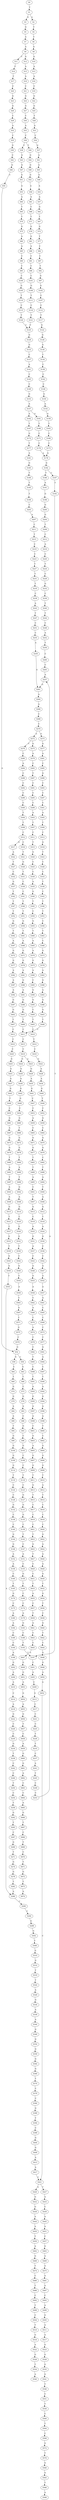 strict digraph  {
	S0 -> S1 [ label = T ];
	S1 -> S2 [ label = A ];
	S1 -> S3 [ label = G ];
	S2 -> S4 [ label = T ];
	S3 -> S5 [ label = G ];
	S4 -> S6 [ label = T ];
	S5 -> S7 [ label = A ];
	S6 -> S8 [ label = G ];
	S7 -> S9 [ label = A ];
	S8 -> S10 [ label = G ];
	S9 -> S11 [ label = C ];
	S9 -> S12 [ label = G ];
	S10 -> S13 [ label = A ];
	S11 -> S14 [ label = C ];
	S12 -> S15 [ label = A ];
	S13 -> S16 [ label = A ];
	S14 -> S17 [ label = T ];
	S15 -> S18 [ label = A ];
	S16 -> S19 [ label = C ];
	S17 -> S20 [ label = C ];
	S18 -> S21 [ label = C ];
	S19 -> S22 [ label = G ];
	S20 -> S23 [ label = G ];
	S21 -> S24 [ label = G ];
	S22 -> S25 [ label = G ];
	S23 -> S26 [ label = G ];
	S24 -> S27 [ label = G ];
	S25 -> S28 [ label = T ];
	S26 -> S29 [ label = C ];
	S27 -> S30 [ label = C ];
	S28 -> S31 [ label = A ];
	S29 -> S32 [ label = A ];
	S30 -> S33 [ label = A ];
	S31 -> S34 [ label = C ];
	S32 -> S35 [ label = C ];
	S33 -> S36 [ label = C ];
	S34 -> S37 [ label = G ];
	S35 -> S38 [ label = G ];
	S36 -> S39 [ label = C ];
	S36 -> S40 [ label = T ];
	S37 -> S41 [ label = A ];
	S38 -> S42 [ label = C ];
	S39 -> S43 [ label = G ];
	S40 -> S44 [ label = G ];
	S41 -> S45 [ label = A ];
	S42 -> S46 [ label = G ];
	S43 -> S47 [ label = G ];
	S44 -> S48 [ label = G ];
	S45 -> S49 [ label = G ];
	S46 -> S50 [ label = C ];
	S47 -> S51 [ label = G ];
	S48 -> S52 [ label = G ];
	S49 -> S53 [ label = A ];
	S50 -> S54 [ label = G ];
	S51 -> S55 [ label = A ];
	S52 -> S56 [ label = A ];
	S53 -> S57 [ label = A ];
	S54 -> S58 [ label = C ];
	S54 -> S59 [ label = G ];
	S55 -> S60 [ label = A ];
	S56 -> S61 [ label = A ];
	S57 -> S62 [ label = G ];
	S58 -> S63 [ label = G ];
	S59 -> S64 [ label = C ];
	S60 -> S65 [ label = T ];
	S61 -> S66 [ label = C ];
	S62 -> S67 [ label = T ];
	S63 -> S68 [ label = T ];
	S64 -> S69 [ label = T ];
	S65 -> S70 [ label = T ];
	S66 -> S71 [ label = T ];
	S67 -> S72 [ label = G ];
	S68 -> S73 [ label = C ];
	S69 -> S74 [ label = G ];
	S70 -> S75 [ label = G ];
	S71 -> S76 [ label = G ];
	S72 -> S77 [ label = T ];
	S73 -> S78 [ label = G ];
	S74 -> S79 [ label = G ];
	S75 -> S80 [ label = A ];
	S76 -> S81 [ label = G ];
	S77 -> S82 [ label = C ];
	S78 -> S83 [ label = A ];
	S79 -> S84 [ label = A ];
	S80 -> S85 [ label = A ];
	S81 -> S86 [ label = A ];
	S82 -> S87 [ label = C ];
	S83 -> S88 [ label = C ];
	S84 -> S89 [ label = A ];
	S85 -> S90 [ label = C ];
	S86 -> S91 [ label = C ];
	S87 -> S92 [ label = T ];
	S88 -> S93 [ label = G ];
	S89 -> S94 [ label = T ];
	S90 -> S95 [ label = C ];
	S91 -> S96 [ label = C ];
	S92 -> S97 [ label = G ];
	S93 -> S98 [ label = C ];
	S94 -> S99 [ label = G ];
	S95 -> S100 [ label = C ];
	S96 -> S101 [ label = C ];
	S97 -> S102 [ label = G ];
	S98 -> S103 [ label = G ];
	S99 -> S104 [ label = G ];
	S100 -> S105 [ label = G ];
	S101 -> S106 [ label = G ];
	S102 -> S107 [ label = C ];
	S103 -> S108 [ label = C ];
	S104 -> S109 [ label = G ];
	S105 -> S110 [ label = T ];
	S106 -> S111 [ label = T ];
	S107 -> S112 [ label = C ];
	S108 -> S113 [ label = C ];
	S109 -> S114 [ label = G ];
	S110 -> S115 [ label = C ];
	S111 -> S116 [ label = C ];
	S112 -> S117 [ label = T ];
	S113 -> S118 [ label = T ];
	S114 -> S119 [ label = T ];
	S115 -> S120 [ label = T ];
	S116 -> S121 [ label = T ];
	S117 -> S122 [ label = G ];
	S118 -> S123 [ label = C ];
	S119 -> S124 [ label = C ];
	S120 -> S125 [ label = C ];
	S121 -> S125 [ label = C ];
	S122 -> S126 [ label = G ];
	S123 -> S127 [ label = G ];
	S124 -> S128 [ label = C ];
	S125 -> S129 [ label = G ];
	S126 -> S130 [ label = G ];
	S127 -> S131 [ label = G ];
	S128 -> S132 [ label = G ];
	S129 -> S133 [ label = G ];
	S130 -> S134 [ label = T ];
	S131 -> S135 [ label = G ];
	S132 -> S136 [ label = C ];
	S133 -> S137 [ label = C ];
	S134 -> S138 [ label = C ];
	S135 -> S139 [ label = C ];
	S136 -> S140 [ label = C ];
	S137 -> S141 [ label = A ];
	S138 -> S142 [ label = C ];
	S139 -> S143 [ label = T ];
	S140 -> S144 [ label = G ];
	S141 -> S145 [ label = C ];
	S142 -> S146 [ label = C ];
	S143 -> S147 [ label = C ];
	S144 -> S148 [ label = G ];
	S145 -> S149 [ label = C ];
	S146 -> S150 [ label = G ];
	S147 -> S151 [ label = A ];
	S148 -> S152 [ label = A ];
	S149 -> S153 [ label = G ];
	S150 -> S154 [ label = A ];
	S151 -> S155 [ label = C ];
	S152 -> S156 [ label = A ];
	S153 -> S157 [ label = A ];
	S154 -> S158 [ label = G ];
	S155 -> S159 [ label = G ];
	S156 -> S160 [ label = C ];
	S157 -> S161 [ label = G ];
	S157 -> S162 [ label = A ];
	S158 -> S163 [ label = T ];
	S159 -> S164 [ label = T ];
	S160 -> S165 [ label = T ];
	S161 -> S166 [ label = T ];
	S162 -> S167 [ label = T ];
	S163 -> S168 [ label = C ];
	S164 -> S169 [ label = C ];
	S165 -> S170 [ label = G ];
	S166 -> S171 [ label = C ];
	S167 -> S172 [ label = G ];
	S168 -> S173 [ label = C ];
	S169 -> S174 [ label = C ];
	S170 -> S175 [ label = C ];
	S171 -> S176 [ label = C ];
	S172 -> S177 [ label = T ];
	S173 -> S178 [ label = A ];
	S174 -> S179 [ label = A ];
	S175 -> S180 [ label = A ];
	S176 -> S178 [ label = A ];
	S177 -> S181 [ label = A ];
	S178 -> S182 [ label = G ];
	S179 -> S183 [ label = G ];
	S180 -> S184 [ label = A ];
	S181 -> S185 [ label = G ];
	S182 -> S186 [ label = T ];
	S182 -> S187 [ label = C ];
	S183 -> S188 [ label = C ];
	S184 -> S189 [ label = C ];
	S185 -> S190 [ label = T ];
	S186 -> S191 [ label = A ];
	S187 -> S192 [ label = T ];
	S188 -> S193 [ label = T ];
	S189 -> S194 [ label = C ];
	S190 -> S195 [ label = T ];
	S191 -> S196 [ label = G ];
	S192 -> S197 [ label = T ];
	S193 -> S197 [ label = T ];
	S194 -> S198 [ label = A ];
	S195 -> S199 [ label = T ];
	S196 -> S200 [ label = G ];
	S197 -> S201 [ label = C ];
	S198 -> S202 [ label = G ];
	S199 -> S203 [ label = C ];
	S200 -> S204 [ label = G ];
	S201 -> S205 [ label = A ];
	S202 -> S206 [ label = A ];
	S203 -> S207 [ label = A ];
	S204 -> S208 [ label = T ];
	S205 -> S209 [ label = C ];
	S206 -> S210 [ label = A ];
	S207 -> S211 [ label = C ];
	S208 -> S212 [ label = C ];
	S209 -> S213 [ label = G ];
	S210 -> S214 [ label = C ];
	S211 -> S215 [ label = T ];
	S212 -> S216 [ label = A ];
	S213 -> S217 [ label = C ];
	S214 -> S218 [ label = A ];
	S215 -> S219 [ label = C ];
	S216 -> S220 [ label = C ];
	S217 -> S221 [ label = C ];
	S218 -> S222 [ label = G ];
	S219 -> S223 [ label = C ];
	S220 -> S224 [ label = T ];
	S221 -> S225 [ label = C ];
	S222 -> S226 [ label = C ];
	S223 -> S227 [ label = T ];
	S224 -> S228 [ label = C ];
	S225 -> S229 [ label = T ];
	S226 -> S230 [ label = C ];
	S227 -> S231 [ label = T ];
	S228 -> S232 [ label = G ];
	S229 -> S233 [ label = T ];
	S230 -> S234 [ label = G ];
	S231 -> S235 [ label = T ];
	S232 -> S236 [ label = C ];
	S233 -> S237 [ label = C ];
	S234 -> S238 [ label = T ];
	S235 -> S239 [ label = C ];
	S236 -> S240 [ label = T ];
	S237 -> S241 [ label = A ];
	S238 -> S242 [ label = C ];
	S239 -> S243 [ label = A ];
	S240 -> S244 [ label = T ];
	S241 -> S245 [ label = T ];
	S242 -> S246 [ label = C ];
	S243 -> S247 [ label = T ];
	S244 -> S248 [ label = C ];
	S245 -> S249 [ label = C ];
	S246 -> S250 [ label = T ];
	S247 -> S251 [ label = C ];
	S248 -> S252 [ label = A ];
	S249 -> S253 [ label = C ];
	S250 -> S254 [ label = C ];
	S251 -> S255 [ label = C ];
	S252 -> S256 [ label = T ];
	S253 -> S257 [ label = A ];
	S254 -> S258 [ label = T ];
	S255 -> S259 [ label = A ];
	S256 -> S260 [ label = C ];
	S257 -> S261 [ label = G ];
	S258 -> S262 [ label = G ];
	S259 -> S261 [ label = G ];
	S260 -> S263 [ label = C ];
	S261 -> S264 [ label = A ];
	S262 -> S265 [ label = T ];
	S263 -> S257 [ label = A ];
	S264 -> S266 [ label = A ];
	S265 -> S267 [ label = C ];
	S266 -> S268 [ label = C ];
	S267 -> S269 [ label = G ];
	S268 -> S270 [ label = C ];
	S269 -> S271 [ label = T ];
	S270 -> S272 [ label = A ];
	S270 -> S273 [ label = G ];
	S271 -> S274 [ label = G ];
	S272 -> S275 [ label = G ];
	S272 -> S276 [ label = C ];
	S273 -> S277 [ label = G ];
	S274 -> S278 [ label = G ];
	S275 -> S279 [ label = A ];
	S276 -> S280 [ label = C ];
	S277 -> S281 [ label = A ];
	S278 -> S282 [ label = T ];
	S279 -> S283 [ label = C ];
	S280 -> S284 [ label = A ];
	S281 -> S285 [ label = C ];
	S282 -> S286 [ label = A ];
	S283 -> S287 [ label = T ];
	S284 -> S288 [ label = C ];
	S285 -> S289 [ label = G ];
	S286 -> S290 [ label = C ];
	S287 -> S291 [ label = C ];
	S288 -> S292 [ label = C ];
	S289 -> S293 [ label = C ];
	S290 -> S294 [ label = C ];
	S291 -> S295 [ label = C ];
	S292 -> S296 [ label = C ];
	S293 -> S297 [ label = C ];
	S294 -> S298 [ label = G ];
	S295 -> S299 [ label = C ];
	S296 -> S300 [ label = C ];
	S297 -> S301 [ label = C ];
	S298 -> S302 [ label = G ];
	S299 -> S303 [ label = A ];
	S300 -> S304 [ label = T ];
	S301 -> S305 [ label = A ];
	S302 -> S306 [ label = T ];
	S303 -> S307 [ label = T ];
	S304 -> S308 [ label = T ];
	S305 -> S309 [ label = T ];
	S306 -> S310 [ label = G ];
	S307 -> S311 [ label = C ];
	S308 -> S312 [ label = C ];
	S309 -> S313 [ label = C ];
	S310 -> S314 [ label = G ];
	S311 -> S315 [ label = T ];
	S312 -> S316 [ label = C ];
	S312 -> S317 [ label = G ];
	S313 -> S318 [ label = G ];
	S314 -> S319 [ label = T ];
	S315 -> S320 [ label = G ];
	S316 -> S321 [ label = T ];
	S317 -> S322 [ label = A ];
	S318 -> S323 [ label = T ];
	S319 -> S324 [ label = T ];
	S320 -> S325 [ label = C ];
	S321 -> S326 [ label = G ];
	S322 -> S327 [ label = T ];
	S323 -> S328 [ label = C ];
	S324 -> S329 [ label = A ];
	S325 -> S330 [ label = C ];
	S326 -> S331 [ label = T ];
	S327 -> S332 [ label = C ];
	S328 -> S333 [ label = C ];
	S329 -> S334 [ label = G ];
	S330 -> S335 [ label = A ];
	S331 -> S336 [ label = C ];
	S332 -> S337 [ label = G ];
	S333 -> S338 [ label = T ];
	S334 -> S339 [ label = A ];
	S335 -> S340 [ label = G ];
	S336 -> S341 [ label = C ];
	S337 -> S342 [ label = T ];
	S338 -> S343 [ label = C ];
	S339 -> S344 [ label = A ];
	S340 -> S345 [ label = T ];
	S341 -> S346 [ label = T ];
	S342 -> S347 [ label = T ];
	S343 -> S348 [ label = T ];
	S344 -> S349 [ label = G ];
	S345 -> S350 [ label = C ];
	S346 -> S351 [ label = T ];
	S347 -> S352 [ label = T ];
	S348 -> S353 [ label = T ];
	S349 -> S354 [ label = G ];
	S350 -> S355 [ label = G ];
	S351 -> S356 [ label = G ];
	S352 -> S357 [ label = G ];
	S353 -> S358 [ label = C ];
	S354 -> S359 [ label = G ];
	S355 -> S360 [ label = T ];
	S356 -> S361 [ label = T ];
	S357 -> S362 [ label = T ];
	S358 -> S363 [ label = T ];
	S359 -> S364 [ label = G ];
	S360 -> S365 [ label = A ];
	S361 -> S366 [ label = A ];
	S362 -> S367 [ label = A ];
	S363 -> S368 [ label = C ];
	S364 -> S369 [ label = G ];
	S365 -> S370 [ label = A ];
	S366 -> S371 [ label = G ];
	S367 -> S372 [ label = G ];
	S368 -> S373 [ label = G ];
	S369 -> S374 [ label = T ];
	S370 -> S375 [ label = G ];
	S371 -> S376 [ label = G ];
	S372 -> S377 [ label = G ];
	S373 -> S378 [ label = G ];
	S374 -> S379 [ label = C ];
	S375 -> S380 [ label = A ];
	S376 -> S381 [ label = A ];
	S377 -> S382 [ label = A ];
	S378 -> S383 [ label = A ];
	S379 -> S384 [ label = C ];
	S380 -> S385 [ label = C ];
	S381 -> S386 [ label = G ];
	S382 -> S387 [ label = A ];
	S383 -> S388 [ label = G ];
	S384 -> S389 [ label = G ];
	S385 -> S390 [ label = G ];
	S386 -> S391 [ label = A ];
	S387 -> S392 [ label = A ];
	S388 -> S393 [ label = A ];
	S389 -> S394 [ label = T ];
	S390 -> S395 [ label = G ];
	S391 -> S396 [ label = G ];
	S392 -> S397 [ label = G ];
	S393 -> S398 [ label = G ];
	S394 -> S399 [ label = C ];
	S395 -> S400 [ label = C ];
	S396 -> S401 [ label = G ];
	S397 -> S402 [ label = G ];
	S398 -> S403 [ label = G ];
	S399 -> S404 [ label = G ];
	S400 -> S405 [ label = T ];
	S401 -> S406 [ label = T ];
	S402 -> S407 [ label = T ];
	S403 -> S408 [ label = T ];
	S404 -> S409 [ label = G ];
	S405 -> S410 [ label = C ];
	S406 -> S411 [ label = C ];
	S407 -> S412 [ label = C ];
	S408 -> S411 [ label = C ];
	S409 -> S413 [ label = A ];
	S410 -> S414 [ label = T ];
	S411 -> S415 [ label = C ];
	S412 -> S416 [ label = C ];
	S413 -> S417 [ label = A ];
	S414 -> S418 [ label = C ];
	S415 -> S419 [ label = C ];
	S416 -> S420 [ label = C ];
	S417 -> S421 [ label = C ];
	S418 -> S422 [ label = G ];
	S419 -> S423 [ label = A ];
	S419 -> S424 [ label = G ];
	S420 -> S425 [ label = G ];
	S421 -> S426 [ label = A ];
	S421 -> S427 [ label = T ];
	S422 -> S428 [ label = A ];
	S423 -> S429 [ label = G ];
	S424 -> S430 [ label = G ];
	S425 -> S431 [ label = A ];
	S426 -> S432 [ label = G ];
	S427 -> S433 [ label = A ];
	S428 -> S434 [ label = A ];
	S429 -> S435 [ label = A ];
	S430 -> S436 [ label = A ];
	S431 -> S437 [ label = A ];
	S432 -> S438 [ label = G ];
	S433 -> S439 [ label = C ];
	S434 -> S440 [ label = G ];
	S435 -> S441 [ label = G ];
	S436 -> S442 [ label = G ];
	S437 -> S443 [ label = G ];
	S438 -> S444 [ label = A ];
	S439 -> S445 [ label = A ];
	S440 -> S446 [ label = T ];
	S441 -> S447 [ label = C ];
	S442 -> S448 [ label = G ];
	S443 -> S449 [ label = T ];
	S444 -> S450 [ label = A ];
	S445 -> S451 [ label = A ];
	S446 -> S452 [ label = C ];
	S447 -> S453 [ label = C ];
	S448 -> S454 [ label = C ];
	S449 -> S455 [ label = C ];
	S450 -> S456 [ label = T ];
	S451 -> S457 [ label = C ];
	S452 -> S458 [ label = G ];
	S453 -> S459 [ label = A ];
	S454 -> S460 [ label = G ];
	S455 -> S461 [ label = G ];
	S456 -> S462 [ label = A ];
	S457 -> S463 [ label = G ];
	S458 -> S464 [ label = C ];
	S459 -> S465 [ label = C ];
	S460 -> S466 [ label = T ];
	S461 -> S467 [ label = A ];
	S462 -> S468 [ label = G ];
	S463 -> S469 [ label = A ];
	S464 -> S470 [ label = G ];
	S465 -> S471 [ label = G ];
	S466 -> S472 [ label = G ];
	S467 -> S473 [ label = G ];
	S468 -> S474 [ label = T ];
	S469 -> S475 [ label = A ];
	S470 -> S476 [ label = G ];
	S471 -> S477 [ label = G ];
	S472 -> S478 [ label = G ];
	S473 -> S479 [ label = G ];
	S474 -> S480 [ label = C ];
	S475 -> S481 [ label = A ];
	S476 -> S482 [ label = C ];
	S477 -> S483 [ label = T ];
	S478 -> S484 [ label = T ];
	S479 -> S485 [ label = T ];
	S480 -> S486 [ label = T ];
	S481 -> S487 [ label = A ];
	S482 -> S488 [ label = T ];
	S483 -> S489 [ label = T ];
	S484 -> S490 [ label = A ];
	S485 -> S491 [ label = A ];
	S486 -> S492 [ label = C ];
	S487 -> S493 [ label = C ];
	S488 -> S494 [ label = A ];
	S489 -> S495 [ label = A ];
	S490 -> S496 [ label = T ];
	S491 -> S497 [ label = T ];
	S492 -> S498 [ label = T ];
	S493 -> S499 [ label = A ];
	S494 -> S500 [ label = T ];
	S495 -> S501 [ label = C ];
	S496 -> S502 [ label = G ];
	S497 -> S503 [ label = A ];
	S498 -> S504 [ label = C ];
	S499 -> S505 [ label = G ];
	S500 -> S506 [ label = A ];
	S501 -> S507 [ label = T ];
	S502 -> S508 [ label = A ];
	S503 -> S509 [ label = A ];
	S504 -> S510 [ label = T ];
	S505 -> S511 [ label = A ];
	S506 -> S512 [ label = G ];
	S507 -> S513 [ label = G ];
	S508 -> S514 [ label = G ];
	S509 -> S515 [ label = G ];
	S510 -> S516 [ label = G ];
	S511 -> S517 [ label = A ];
	S512 -> S518 [ label = T ];
	S513 -> S519 [ label = C ];
	S514 -> S520 [ label = C ];
	S515 -> S521 [ label = T ];
	S516 -> S522 [ label = A ];
	S517 -> S523 [ label = G ];
	S518 -> S524 [ label = A ];
	S519 -> S525 [ label = A ];
	S520 -> S526 [ label = G ];
	S521 -> S527 [ label = C ];
	S522 -> S528 [ label = G ];
	S523 -> S529 [ label = G ];
	S524 -> S530 [ label = G ];
	S525 -> S531 [ label = G ];
	S526 -> S532 [ label = G ];
	S527 -> S533 [ label = G ];
	S528 -> S534 [ label = T ];
	S529 -> S535 [ label = G ];
	S530 -> S536 [ label = C ];
	S531 -> S537 [ label = A ];
	S532 -> S538 [ label = T ];
	S533 -> S539 [ label = T ];
	S534 -> S540 [ label = A ];
	S535 -> S541 [ label = G ];
	S536 -> S542 [ label = C ];
	S537 -> S543 [ label = C ];
	S538 -> S544 [ label = C ];
	S539 -> S545 [ label = G ];
	S541 -> S546 [ label = T ];
	S542 -> S547 [ label = G ];
	S543 -> S548 [ label = G ];
	S544 -> S549 [ label = G ];
	S545 -> S550 [ label = G ];
	S546 -> S551 [ label = C ];
	S547 -> S552 [ label = A ];
	S548 -> S553 [ label = G ];
	S549 -> S554 [ label = C ];
	S550 -> S555 [ label = T ];
	S551 -> S556 [ label = T ];
	S552 -> S557 [ label = A ];
	S553 -> S558 [ label = A ];
	S554 -> S559 [ label = A ];
	S555 -> S286 [ label = A ];
	S556 -> S560 [ label = C ];
	S557 -> S561 [ label = A ];
	S558 -> S562 [ label = C ];
	S559 -> S563 [ label = C ];
	S560 -> S564 [ label = T ];
	S561 -> S565 [ label = C ];
	S562 -> S566 [ label = A ];
	S563 -> S567 [ label = G ];
	S564 -> S568 [ label = C ];
	S565 -> S569 [ label = C ];
	S566 -> S570 [ label = C ];
	S567 -> S571 [ label = C ];
	S568 -> S572 [ label = G ];
	S569 -> S573 [ label = C ];
	S570 -> S574 [ label = A ];
	S571 -> S575 [ label = G ];
	S572 -> S576 [ label = T ];
	S573 -> S577 [ label = C ];
	S574 -> S578 [ label = C ];
	S575 -> S579 [ label = C ];
	S576 -> S580 [ label = G ];
	S577 -> S581 [ label = G ];
	S578 -> S582 [ label = C ];
	S579 -> S54 [ label = G ];
	S580 -> S583 [ label = G ];
	S581 -> S584 [ label = A ];
	S582 -> S585 [ label = T ];
	S583 -> S586 [ label = T ];
	S584 -> S587 [ label = C ];
	S585 -> S588 [ label = C ];
	S586 -> S589 [ label = A ];
	S587 -> S590 [ label = T ];
	S588 -> S591 [ label = T ];
	S590 -> S592 [ label = A ];
	S591 -> S593 [ label = A ];
	S592 -> S594 [ label = G ];
	S593 -> S595 [ label = G ];
	S594 -> S596 [ label = A ];
	S595 -> S597 [ label = A ];
	S596 -> S598 [ label = A ];
	S597 -> S599 [ label = A ];
	S598 -> S600 [ label = T ];
	S599 -> S601 [ label = C ];
	S600 -> S602 [ label = C ];
	S601 -> S603 [ label = G ];
	S602 -> S604 [ label = G ];
	S603 -> S605 [ label = A ];
	S604 -> S606 [ label = G ];
	S605 -> S607 [ label = G ];
	S606 -> S608 [ label = G ];
	S607 -> S609 [ label = G ];
	S608 -> S610 [ label = T ];
	S609 -> S611 [ label = T ];
	S610 -> S612 [ label = A ];
	S611 -> S613 [ label = G ];
	S612 -> S614 [ label = T ];
	S613 -> S615 [ label = T ];
	S614 -> S616 [ label = C ];
	S615 -> S617 [ label = C ];
	S616 -> S618 [ label = C ];
	S617 -> S619 [ label = C ];
	S618 -> S620 [ label = C ];
	S619 -> S621 [ label = C ];
	S620 -> S622 [ label = G ];
	S621 -> S623 [ label = T ];
	S622 -> S624 [ label = A ];
	S623 -> S625 [ label = G ];
	S624 -> S626 [ label = A ];
	S625 -> S627 [ label = T ];
	S626 -> S628 [ label = A ];
	S627 -> S629 [ label = C ];
	S628 -> S630 [ label = G ];
	S629 -> S631 [ label = C ];
	S630 -> S632 [ label = T ];
	S631 -> S633 [ label = T ];
	S632 -> S634 [ label = G ];
	S633 -> S635 [ label = A ];
	S634 -> S636 [ label = T ];
	S635 -> S637 [ label = C ];
	S636 -> S638 [ label = C ];
	S637 -> S639 [ label = T ];
	S638 -> S640 [ label = G ];
	S639 -> S641 [ label = A ];
	S640 -> S642 [ label = T ];
	S641 -> S643 [ label = C ];
	S642 -> S644 [ label = C ];
	S643 -> S645 [ label = C ];
	S644 -> S646 [ label = G ];
	S645 -> S647 [ label = A ];
	S646 -> S648 [ label = G ];
	S647 -> S649 [ label = G ];
	S648 -> S650 [ label = A ];
	S649 -> S651 [ label = G ];
	S650 -> S652 [ label = A ];
	S651 -> S653 [ label = A ];
	S652 -> S421 [ label = C ];
	S653 -> S654 [ label = G ];
	S654 -> S655 [ label = A ];
	S655 -> S656 [ label = G ];
	S656 -> S657 [ label = T ];
	S657 -> S658 [ label = C ];
	S658 -> S659 [ label = A ];
	S659 -> S660 [ label = G ];
	S660 -> S661 [ label = G ];
	S661 -> S662 [ label = A ];
	S662 -> S663 [ label = C ];
	S663 -> S664 [ label = C ];
	S664 -> S665 [ label = A ];
	S665 -> S666 [ label = G ];
	S666 -> S667 [ label = T ];
	S667 -> S668 [ label = C ];
	S668 -> S669 [ label = T ];
	S669 -> S670 [ label = C ];
	S670 -> S671 [ label = T ];
	S671 -> S672 [ label = G ];
	S672 -> S673 [ label = T ];
	S673 -> S674 [ label = A ];
}
